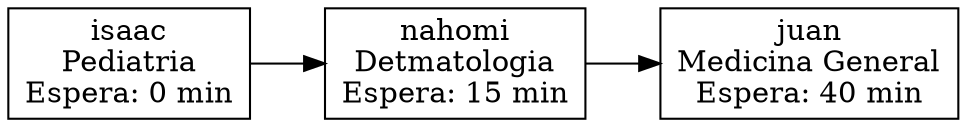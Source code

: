 // Cola de pacientes
digraph {
	rankdir=LR
	node [shape=box]
	isaac [label="isaac
Pediatria
Espera: 0 min"]
	isaac -> nahomi
	nahomi [label="nahomi
Detmatologia
Espera: 15 min"]
	nahomi -> juan
	juan [label="juan
Medicina General
Espera: 40 min"]
}
